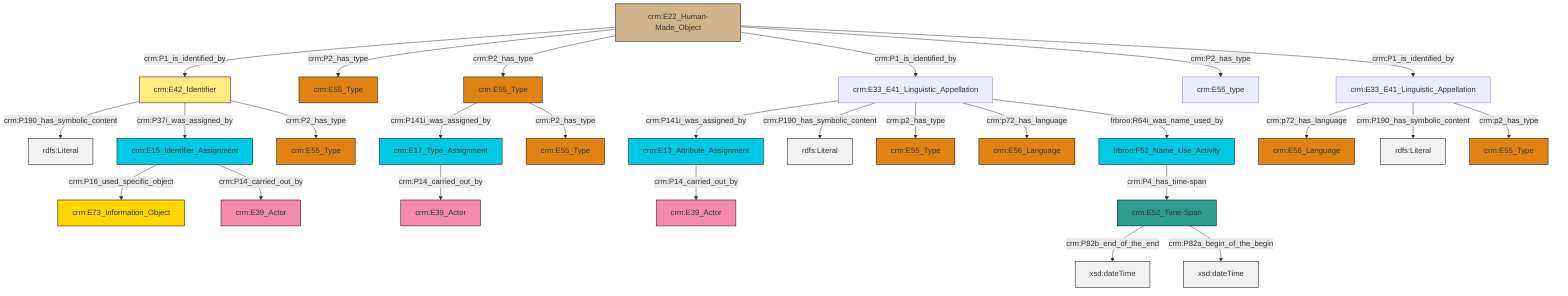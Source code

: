 graph TD
classDef Literal fill:#f2f2f2,stroke:#000000;
classDef CRM_Entity fill:#FFFFFF,stroke:#000000;
classDef Temporal_Entity fill:#00C9E6, stroke:#000000;
classDef Type fill:#E18312, stroke:#000000;
classDef Time-Span fill:#2C9C91, stroke:#000000;
classDef Appellation fill:#FFEB7F, stroke:#000000;
classDef Place fill:#008836, stroke:#000000;
classDef Persistent_Item fill:#B266B2, stroke:#000000;
classDef Conceptual_Object fill:#FFD700, stroke:#000000;
classDef Physical_Thing fill:#D2B48C, stroke:#000000;
classDef Actor fill:#f58aad, stroke:#000000;
classDef PC_Classes fill:#4ce600, stroke:#000000;
classDef Multi fill:#cccccc,stroke:#000000;

0["crm:E15_Identifier_Assignment"]:::Temporal_Entity -->|crm:P16_used_specific_object| 1["crm:E73_Information_Object"]:::Conceptual_Object
4["crm:E33_E41_Linguistic_Appellation"]:::Default -->|crm:P141i_was_assigned_by| 5["crm:E13_Attribute_Assignment"]:::Temporal_Entity
4["crm:E33_E41_Linguistic_Appellation"]:::Default -->|crm:P190_has_symbolic_content| 6[rdfs:Literal]:::Literal
7["crm:E33_E41_Linguistic_Appellation"]:::Default -->|crm:p72_has_language| 8["crm:E56_Language"]:::Type
11["crm:E42_Identifier"]:::Appellation -->|crm:P190_has_symbolic_content| 12[rdfs:Literal]:::Literal
13["crm:E52_Time-Span"]:::Time-Span -->|crm:P82b_end_of_the_end| 14[xsd:dateTime]:::Literal
7["crm:E33_E41_Linguistic_Appellation"]:::Default -->|crm:P190_has_symbolic_content| 18[rdfs:Literal]:::Literal
20["crm:E22_Human-Made_Object"]:::Physical_Thing -->|crm:P1_is_identified_by| 11["crm:E42_Identifier"]:::Appellation
22["crm:E55_Type"]:::Type -->|crm:P141i_was_assigned_by| 2["crm:E17_Type_Assignment"]:::Temporal_Entity
4["crm:E33_E41_Linguistic_Appellation"]:::Default -->|crm:p2_has_type| 16["crm:E55_Type"]:::Type
13["crm:E52_Time-Span"]:::Time-Span -->|crm:P82a_begin_of_the_begin| 23[xsd:dateTime]:::Literal
22["crm:E55_Type"]:::Type -->|crm:P2_has_type| 35["crm:E55_Type"]:::Type
4["crm:E33_E41_Linguistic_Appellation"]:::Default -->|crm:p72_has_language| 32["crm:E56_Language"]:::Type
20["crm:E22_Human-Made_Object"]:::Physical_Thing -->|crm:P2_has_type| 28["crm:E55_Type"]:::Type
0["crm:E15_Identifier_Assignment"]:::Temporal_Entity -->|crm:P14_carried_out_by| 30["crm:E39_Actor"]:::Actor
38["frbroo:F52_Name_Use_Activity"]:::Temporal_Entity -->|crm:P4_has_time-span| 13["crm:E52_Time-Span"]:::Time-Span
5["crm:E13_Attribute_Assignment"]:::Temporal_Entity -->|crm:P14_carried_out_by| 39["crm:E39_Actor"]:::Actor
20["crm:E22_Human-Made_Object"]:::Physical_Thing -->|crm:P2_has_type| 22["crm:E55_Type"]:::Type
20["crm:E22_Human-Made_Object"]:::Physical_Thing -->|crm:P1_is_identified_by| 4["crm:E33_E41_Linguistic_Appellation"]:::Default
11["crm:E42_Identifier"]:::Appellation -->|crm:P37i_was_assigned_by| 0["crm:E15_Identifier_Assignment"]:::Temporal_Entity
4["crm:E33_E41_Linguistic_Appellation"]:::Default -->|frbroo:R64i_was_name_used_by| 38["frbroo:F52_Name_Use_Activity"]:::Temporal_Entity
11["crm:E42_Identifier"]:::Appellation -->|crm:P2_has_type| 24["crm:E55_Type"]:::Type
2["crm:E17_Type_Assignment"]:::Temporal_Entity -->|crm:P14_carried_out_by| 43["crm:E39_Actor"]:::Actor
20["crm:E22_Human-Made_Object"]:::Physical_Thing -->|crm:P2_has_type| 48["crm:E55_type"]:::Default
20["crm:E22_Human-Made_Object"]:::Physical_Thing -->|crm:P1_is_identified_by| 7["crm:E33_E41_Linguistic_Appellation"]:::Default
7["crm:E33_E41_Linguistic_Appellation"]:::Default -->|crm:p2_has_type| 9["crm:E55_Type"]:::Type